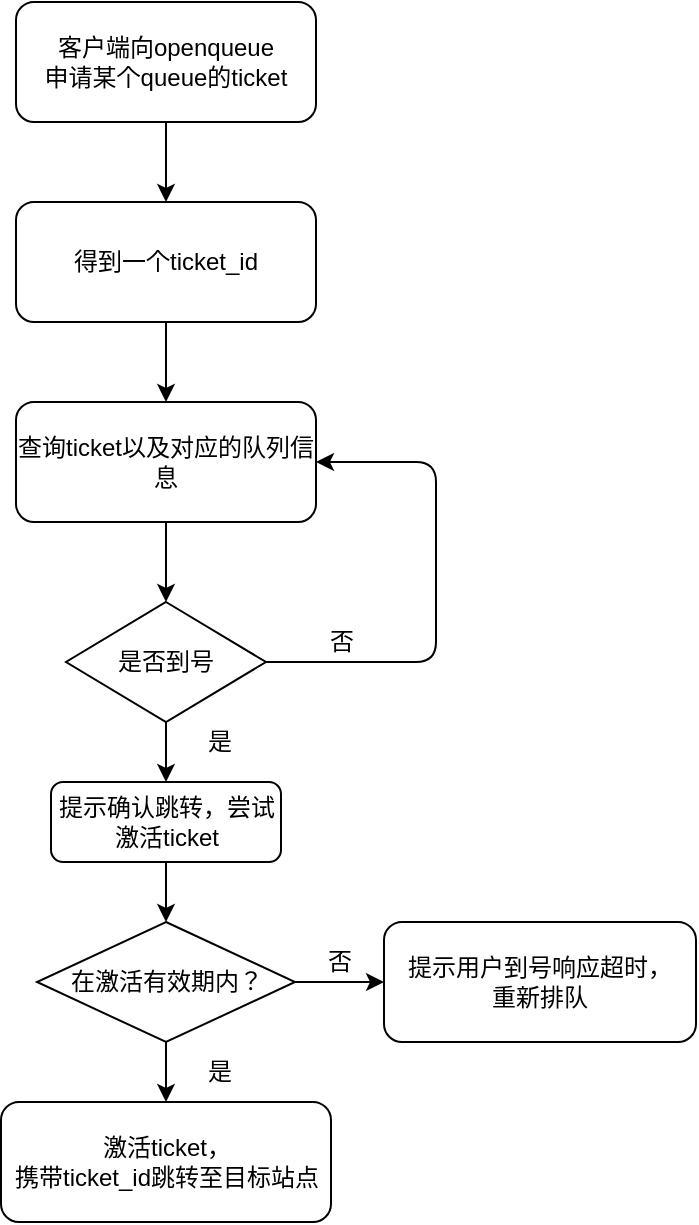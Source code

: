 <mxfile version="12.1.0" type="device" pages="1"><diagram id="qjdOaUDcgysjYGv5QJ2R" name="Page-1"><mxGraphModel dx="1092" dy="838" grid="1" gridSize="10" guides="1" tooltips="1" connect="1" arrows="1" fold="1" page="1" pageScale="1" pageWidth="850" pageHeight="1100" math="0" shadow="0"><root><mxCell id="0"/><mxCell id="1" parent="0"/><mxCell id="ecHs1PRHtNPkY8hitZ1o-8" value="" style="edgeStyle=orthogonalEdgeStyle;rounded=0;orthogonalLoop=1;jettySize=auto;html=1;" edge="1" parent="1" source="ecHs1PRHtNPkY8hitZ1o-1" target="ecHs1PRHtNPkY8hitZ1o-7"><mxGeometry relative="1" as="geometry"/></mxCell><mxCell id="ecHs1PRHtNPkY8hitZ1o-1" value="客户端向openqueue&lt;br&gt;申请某个queue的ticket" style="rounded=1;whiteSpace=wrap;html=1;" vertex="1" parent="1"><mxGeometry x="240" y="100" width="150" height="60" as="geometry"/></mxCell><mxCell id="ecHs1PRHtNPkY8hitZ1o-16" value="" style="edgeStyle=orthogonalEdgeStyle;rounded=0;orthogonalLoop=1;jettySize=auto;html=1;" edge="1" parent="1" source="ecHs1PRHtNPkY8hitZ1o-4" target="ecHs1PRHtNPkY8hitZ1o-15"><mxGeometry relative="1" as="geometry"/></mxCell><mxCell id="ecHs1PRHtNPkY8hitZ1o-4" value="查询ticket以及对应的队列信息" style="rounded=1;whiteSpace=wrap;html=1;" vertex="1" parent="1"><mxGeometry x="240" y="300" width="150" height="60" as="geometry"/></mxCell><mxCell id="ecHs1PRHtNPkY8hitZ1o-9" value="" style="edgeStyle=orthogonalEdgeStyle;rounded=0;orthogonalLoop=1;jettySize=auto;html=1;" edge="1" parent="1" source="ecHs1PRHtNPkY8hitZ1o-7" target="ecHs1PRHtNPkY8hitZ1o-4"><mxGeometry relative="1" as="geometry"/></mxCell><mxCell id="ecHs1PRHtNPkY8hitZ1o-7" value="得到一个ticket_id" style="rounded=1;whiteSpace=wrap;html=1;" vertex="1" parent="1"><mxGeometry x="240" y="200" width="150" height="60" as="geometry"/></mxCell><mxCell id="ecHs1PRHtNPkY8hitZ1o-15" value="是否到号" style="rhombus;whiteSpace=wrap;html=1;" vertex="1" parent="1"><mxGeometry x="265" y="400" width="100" height="60" as="geometry"/></mxCell><mxCell id="ecHs1PRHtNPkY8hitZ1o-29" value="" style="edgeStyle=orthogonalEdgeStyle;rounded=0;orthogonalLoop=1;jettySize=auto;html=1;" edge="1" parent="1" source="ecHs1PRHtNPkY8hitZ1o-26" target="ecHs1PRHtNPkY8hitZ1o-28"><mxGeometry relative="1" as="geometry"/></mxCell><mxCell id="ecHs1PRHtNPkY8hitZ1o-36" value="" style="edgeStyle=orthogonalEdgeStyle;rounded=0;orthogonalLoop=1;jettySize=auto;html=1;" edge="1" parent="1" source="ecHs1PRHtNPkY8hitZ1o-26" target="ecHs1PRHtNPkY8hitZ1o-35"><mxGeometry relative="1" as="geometry"/></mxCell><mxCell id="ecHs1PRHtNPkY8hitZ1o-26" value="在激活有效期内？" style="rhombus;whiteSpace=wrap;html=1;" vertex="1" parent="1"><mxGeometry x="250.5" y="560" width="129" height="60" as="geometry"/></mxCell><mxCell id="ecHs1PRHtNPkY8hitZ1o-17" value="" style="endArrow=classic;html=1;exitX=1;exitY=0.5;exitDx=0;exitDy=0;entryX=1;entryY=0.5;entryDx=0;entryDy=0;" edge="1" parent="1" source="ecHs1PRHtNPkY8hitZ1o-15" target="ecHs1PRHtNPkY8hitZ1o-4"><mxGeometry width="50" height="50" relative="1" as="geometry"><mxPoint x="240" y="530" as="sourcePoint"/><mxPoint x="290" y="480" as="targetPoint"/><Array as="points"><mxPoint x="450" y="430"/><mxPoint x="450" y="330"/></Array></mxGeometry></mxCell><mxCell id="ecHs1PRHtNPkY8hitZ1o-18" value="否" style="text;html=1;resizable=0;points=[];autosize=1;align=left;verticalAlign=top;spacingTop=-4;" vertex="1" parent="1"><mxGeometry x="395" y="410" width="30" height="20" as="geometry"/></mxCell><mxCell id="ecHs1PRHtNPkY8hitZ1o-28" value="激活ticket，&lt;br&gt;携带ticket_id跳转至目标站点" style="rounded=1;whiteSpace=wrap;html=1;" vertex="1" parent="1"><mxGeometry x="232.5" y="650" width="165" height="60" as="geometry"/></mxCell><mxCell id="ecHs1PRHtNPkY8hitZ1o-35" value="提示用户到号响应超时，&lt;br&gt;重新排队" style="rounded=1;whiteSpace=wrap;html=1;" vertex="1" parent="1"><mxGeometry x="424" y="560" width="156" height="60" as="geometry"/></mxCell><mxCell id="ecHs1PRHtNPkY8hitZ1o-37" value="是" style="text;html=1;resizable=0;points=[];autosize=1;align=left;verticalAlign=top;spacingTop=-4;" vertex="1" parent="1"><mxGeometry x="334" y="625" width="30" height="20" as="geometry"/></mxCell><mxCell id="ecHs1PRHtNPkY8hitZ1o-38" value="否" style="text;html=1;resizable=0;points=[];autosize=1;align=left;verticalAlign=top;spacingTop=-4;" vertex="1" parent="1"><mxGeometry x="394" y="570" width="30" height="20" as="geometry"/></mxCell><mxCell id="ecHs1PRHtNPkY8hitZ1o-51" value="" style="edgeStyle=orthogonalEdgeStyle;rounded=0;orthogonalLoop=1;jettySize=auto;html=1;" edge="1" parent="1" source="ecHs1PRHtNPkY8hitZ1o-41" target="ecHs1PRHtNPkY8hitZ1o-26"><mxGeometry relative="1" as="geometry"/></mxCell><mxCell id="ecHs1PRHtNPkY8hitZ1o-41" value="提示确认跳转，尝试激活ticket" style="rounded=1;whiteSpace=wrap;html=1;" vertex="1" parent="1"><mxGeometry x="257.5" y="490" width="115" height="40" as="geometry"/></mxCell><mxCell id="ecHs1PRHtNPkY8hitZ1o-50" value="" style="endArrow=classic;html=1;exitX=0.5;exitY=1;exitDx=0;exitDy=0;entryX=0.5;entryY=0;entryDx=0;entryDy=0;" edge="1" parent="1" source="ecHs1PRHtNPkY8hitZ1o-15" target="ecHs1PRHtNPkY8hitZ1o-41"><mxGeometry width="50" height="50" relative="1" as="geometry"><mxPoint x="320" y="480" as="sourcePoint"/><mxPoint x="370" y="430" as="targetPoint"/></mxGeometry></mxCell><mxCell id="ecHs1PRHtNPkY8hitZ1o-52" value="是" style="text;html=1;resizable=0;points=[];autosize=1;align=left;verticalAlign=top;spacingTop=-4;" vertex="1" parent="1"><mxGeometry x="334" y="460" width="30" height="20" as="geometry"/></mxCell></root></mxGraphModel></diagram></mxfile>